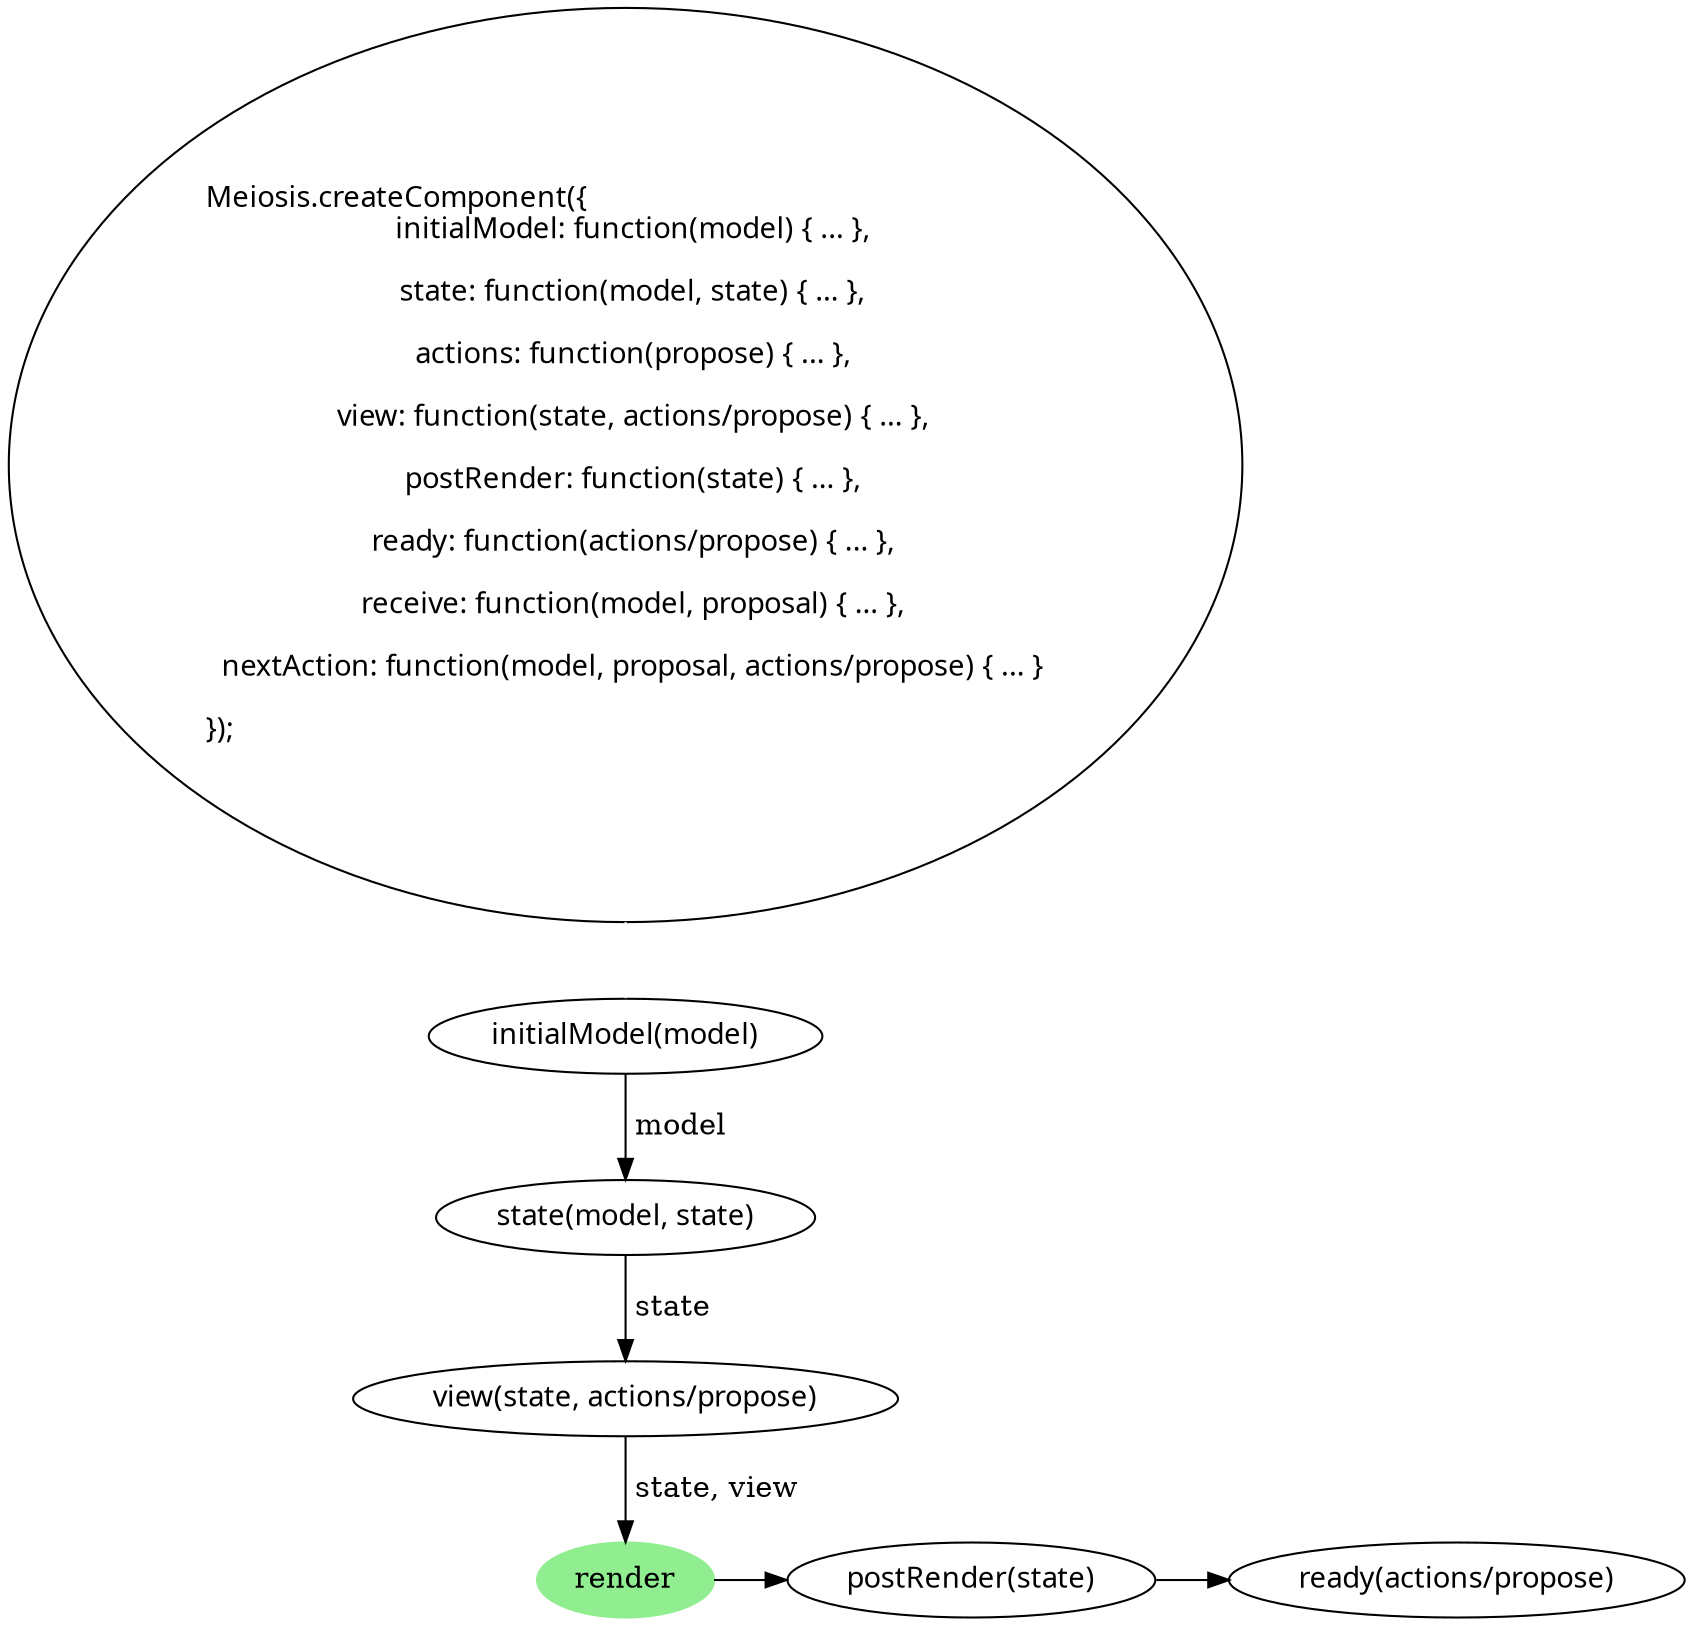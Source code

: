 digraph meiosis_init {
  createComponent [fontname=Hack, label = "\lMeiosis.createComponent(\{\l\ \ initialModel: function(model) \{ ... \},
    \l  state: function(model, state) \{ ... \},
    \l  actions: function(propose) \{ ... \},
    \l  view: function(state, actions/propose) \{ ... \},
    \l  postRender: function(state) \{ ... \},
    \l  ready: function(actions/propose) \{ ... \},
    \l  receive: function(model, proposal) \{ ... \},
    \l  nextAction: function(model, proposal, actions/propose) \{ ... \}
    \l\});\l\l"]

  initialModel [label="initialModel(model)", fontname=Hack]
  state [label = "state(model, state)", fontname=Hack]
  view [label = "view(state, actions/propose)", fontname=Hack]
  render [style=filled, color=lightgreen]
  postRender [label = "postRender(state)", fontname=Hack]
  ready [label = "ready(actions/propose)", fontname=Hack]

  {rank=same; render postRender ready}

  createComponent -> initialModel [arrowhead=none, arrowtail=empty, color=white]
  initialModel -> state [label = " model"]
  state -> view [label = " state"]
  view -> render [label = " state, view"]
  render -> postRender
  postRender -> ready
}
